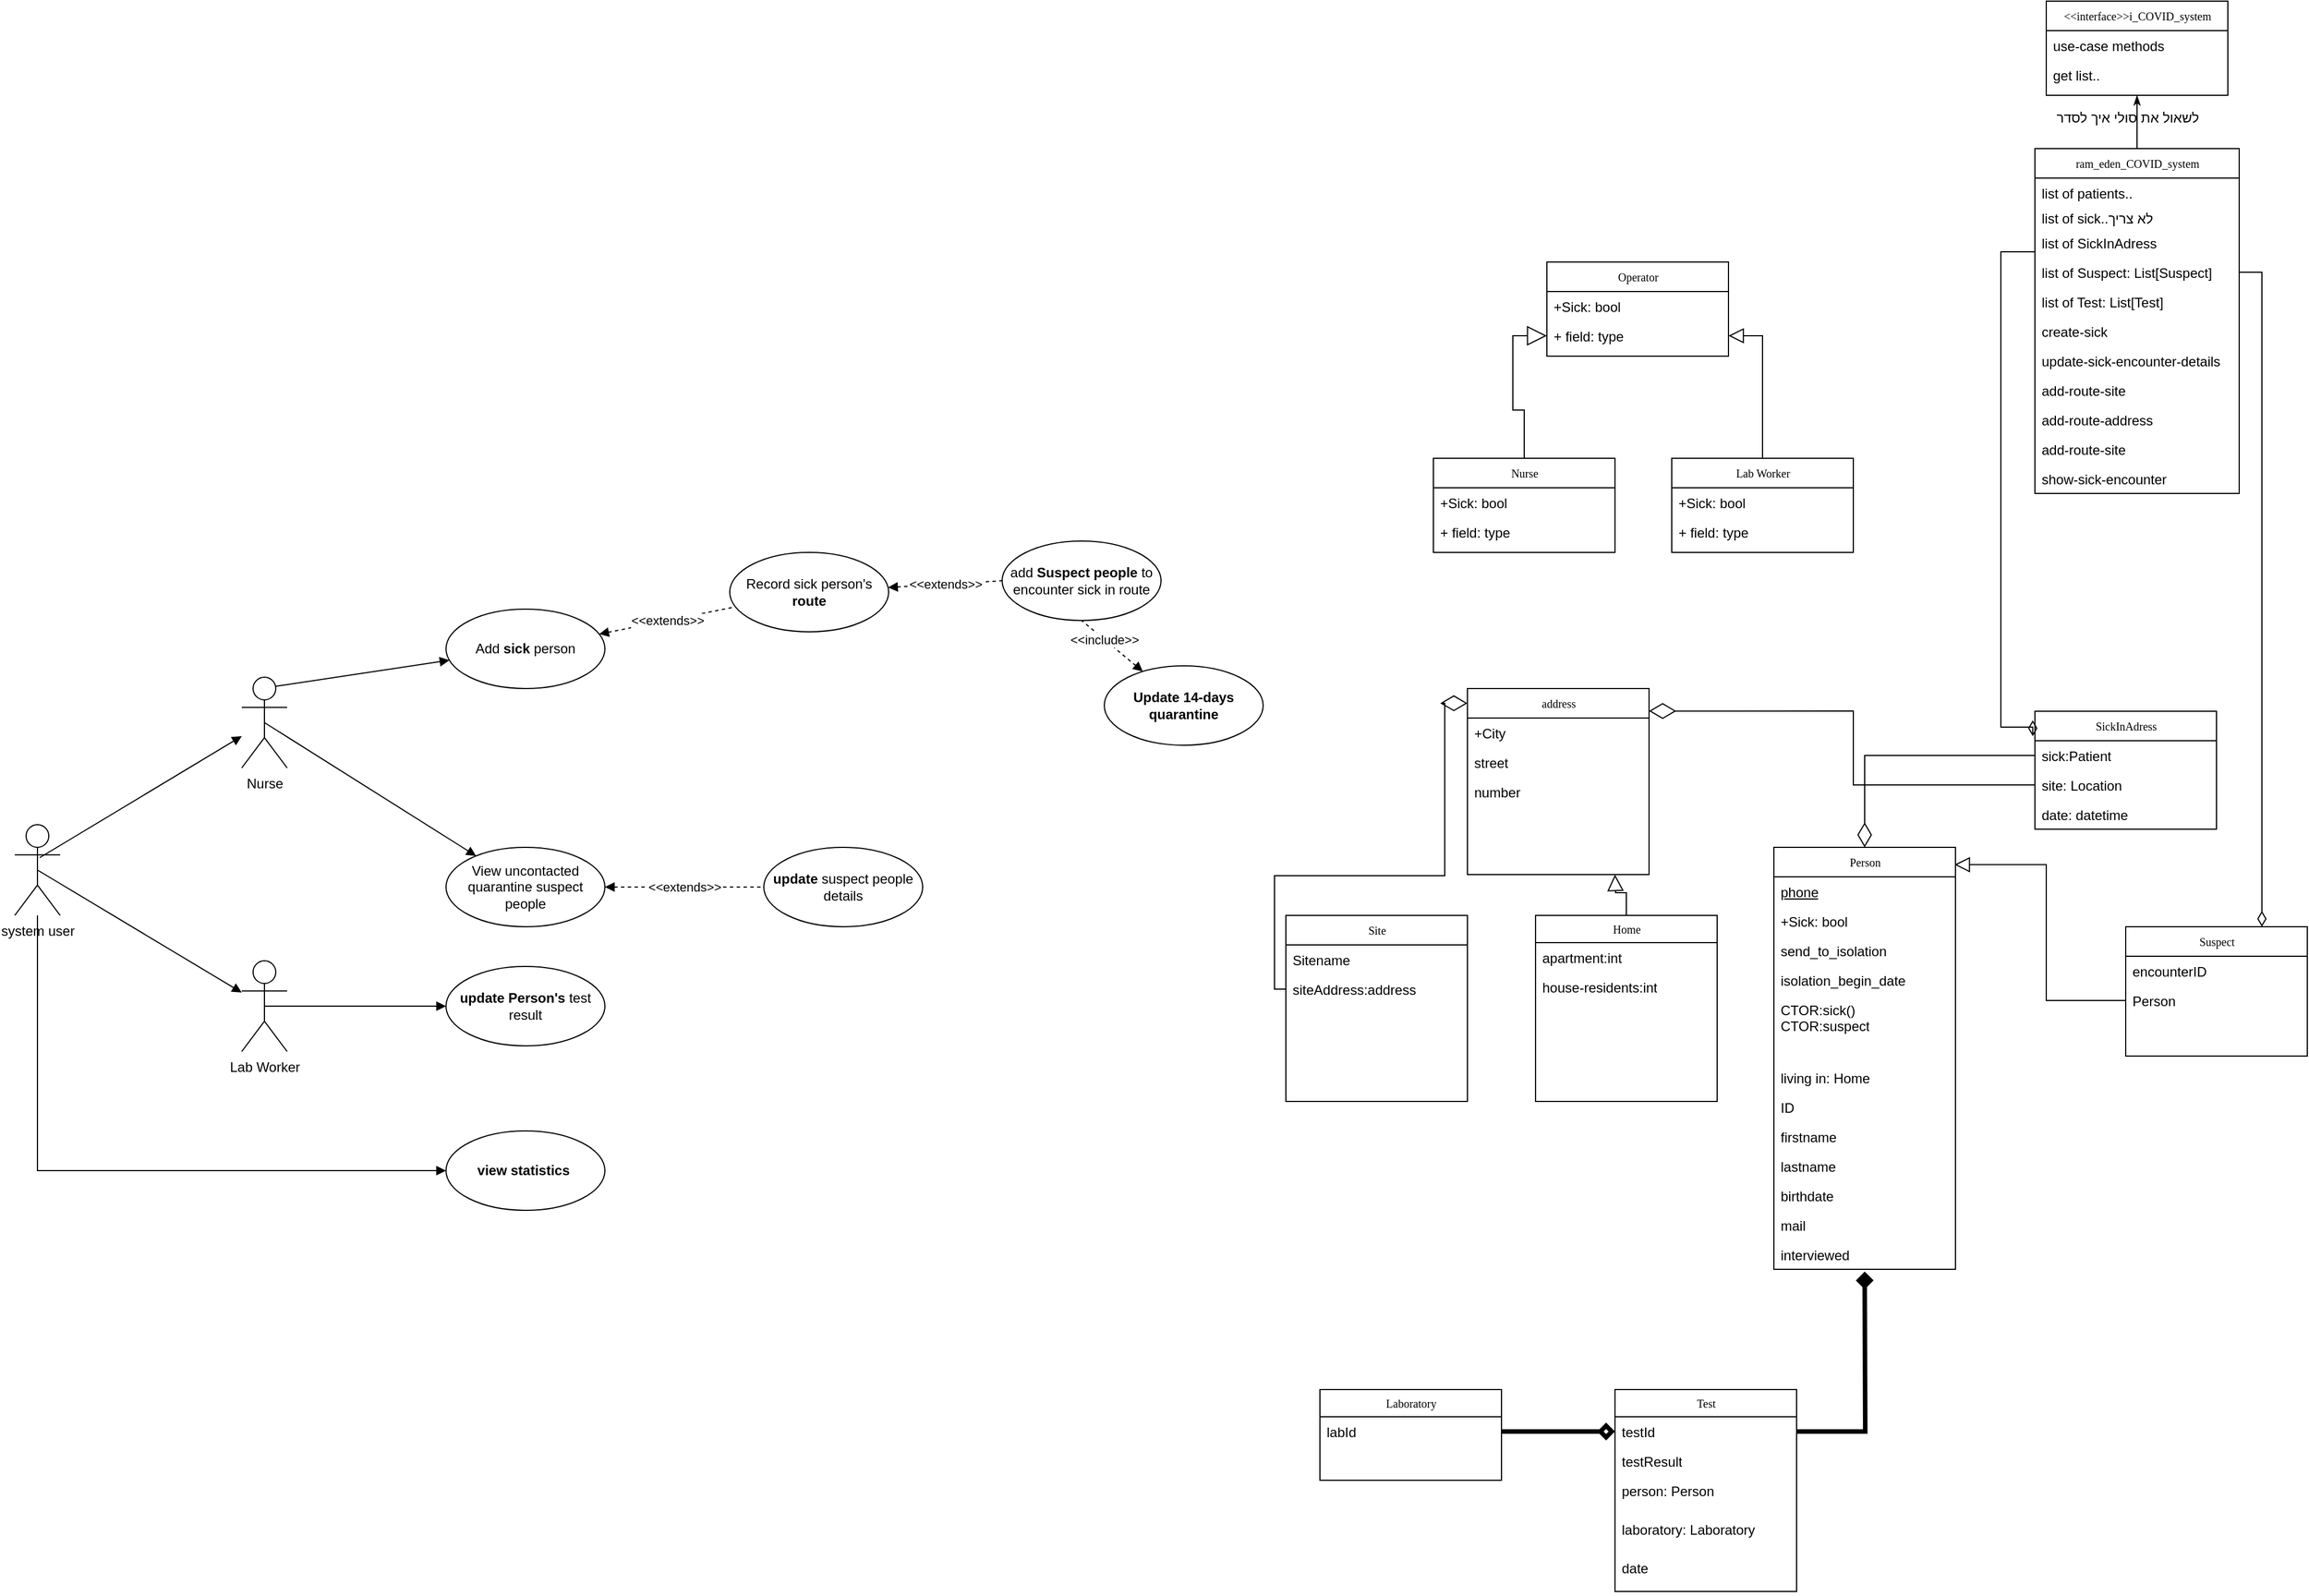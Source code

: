 <mxfile version="14.1.8" type="github"><diagram id="3frL_SJdWOxP5IWeFuDm" name="Page-1"><mxGraphModel dx="1351" dy="921" grid="1" gridSize="10" guides="1" tooltips="1" connect="1" arrows="1" fold="1" page="1" pageScale="1" pageWidth="850" pageHeight="1100" math="0" shadow="0"><root><mxCell id="0"/><mxCell id="1" parent="0"/><mxCell id="-tbEhHYCWWSWcErTi6Ra-1" style="edgeStyle=none;rounded=0;orthogonalLoop=1;jettySize=auto;html=1;entryX=0.549;entryY=0.364;entryDx=0;entryDy=0;entryPerimeter=0;startArrow=block;startFill=1;endArrow=none;endFill=0;" edge="1" parent="1" source="-tbEhHYCWWSWcErTi6Ra-2" target="-tbEhHYCWWSWcErTi6Ra-20"><mxGeometry relative="1" as="geometry"/></mxCell><mxCell id="-tbEhHYCWWSWcErTi6Ra-2" value="Nurse" style="shape=umlActor;html=1;verticalLabelPosition=bottom;verticalAlign=top;align=center;" vertex="1" parent="1"><mxGeometry x="590" y="896" width="40" height="80" as="geometry"/></mxCell><mxCell id="-tbEhHYCWWSWcErTi6Ra-3" value="&amp;lt;&amp;lt;extends&amp;gt;&amp;gt;" style="rounded=0;orthogonalLoop=1;jettySize=auto;html=1;endArrow=none;endFill=0;startArrow=block;startFill=1;dashed=1;" edge="1" parent="1" source="-tbEhHYCWWSWcErTi6Ra-5" target="-tbEhHYCWWSWcErTi6Ra-7"><mxGeometry relative="1" as="geometry"/></mxCell><mxCell id="-tbEhHYCWWSWcErTi6Ra-4" style="rounded=0;orthogonalLoop=1;jettySize=auto;html=1;entryX=0.75;entryY=0.1;entryDx=0;entryDy=0;entryPerimeter=0;startArrow=block;startFill=1;endArrow=none;endFill=0;" edge="1" parent="1" source="-tbEhHYCWWSWcErTi6Ra-5" target="-tbEhHYCWWSWcErTi6Ra-2"><mxGeometry relative="1" as="geometry"/></mxCell><mxCell id="-tbEhHYCWWSWcErTi6Ra-5" value="Add &lt;b&gt;sick &lt;/b&gt;person" style="ellipse;whiteSpace=wrap;html=1;" vertex="1" parent="1"><mxGeometry x="770" y="836" width="140" height="70" as="geometry"/></mxCell><mxCell id="-tbEhHYCWWSWcErTi6Ra-6" value="&amp;lt;&amp;lt;extends&amp;gt;&amp;gt;" style="edgeStyle=none;rounded=0;orthogonalLoop=1;jettySize=auto;html=1;entryX=0;entryY=0.5;entryDx=0;entryDy=0;startArrow=block;startFill=1;endArrow=none;endFill=0;dashed=1;" edge="1" parent="1" source="-tbEhHYCWWSWcErTi6Ra-7" target="-tbEhHYCWWSWcErTi6Ra-10"><mxGeometry relative="1" as="geometry"/></mxCell><mxCell id="-tbEhHYCWWSWcErTi6Ra-7" value="Record sick person's &lt;b&gt;route&lt;/b&gt;" style="ellipse;whiteSpace=wrap;html=1;" vertex="1" parent="1"><mxGeometry x="1020" y="786" width="140" height="70" as="geometry"/></mxCell><mxCell id="-tbEhHYCWWSWcErTi6Ra-8" style="edgeStyle=none;rounded=0;orthogonalLoop=1;jettySize=auto;html=1;dashed=1;startArrow=block;startFill=1;endArrow=none;endFill=0;entryX=0.5;entryY=1;entryDx=0;entryDy=0;" edge="1" parent="1" source="-tbEhHYCWWSWcErTi6Ra-11" target="-tbEhHYCWWSWcErTi6Ra-10"><mxGeometry relative="1" as="geometry"><mxPoint x="1240" y="836" as="targetPoint"/></mxGeometry></mxCell><mxCell id="-tbEhHYCWWSWcErTi6Ra-9" value="&amp;lt;&amp;lt;include&amp;gt;&amp;gt;" style="edgeLabel;html=1;align=center;verticalAlign=middle;resizable=0;points=[];" vertex="1" connectable="0" parent="-tbEhHYCWWSWcErTi6Ra-8"><mxGeometry x="0.253" relative="1" as="geometry"><mxPoint as="offset"/></mxGeometry></mxCell><mxCell id="-tbEhHYCWWSWcErTi6Ra-10" value="add &lt;b&gt;Suspect people&amp;nbsp;&lt;/b&gt;to encounter sick in route" style="ellipse;whiteSpace=wrap;html=1;" vertex="1" parent="1"><mxGeometry x="1260" y="776" width="140" height="70" as="geometry"/></mxCell><mxCell id="-tbEhHYCWWSWcErTi6Ra-11" value="&lt;b&gt;Update 14-days quarantine&lt;/b&gt;" style="ellipse;whiteSpace=wrap;html=1;" vertex="1" parent="1"><mxGeometry x="1350" y="886" width="140" height="70" as="geometry"/></mxCell><mxCell id="-tbEhHYCWWSWcErTi6Ra-12" style="edgeStyle=none;rounded=0;orthogonalLoop=1;jettySize=auto;html=1;entryX=0.5;entryY=0.5;entryDx=0;entryDy=0;entryPerimeter=0;startArrow=block;startFill=1;endArrow=none;endFill=0;" edge="1" parent="1" source="-tbEhHYCWWSWcErTi6Ra-13" target="-tbEhHYCWWSWcErTi6Ra-2"><mxGeometry relative="1" as="geometry"/></mxCell><mxCell id="-tbEhHYCWWSWcErTi6Ra-13" value="View uncontacted quarantine suspect people" style="ellipse;whiteSpace=wrap;html=1;" vertex="1" parent="1"><mxGeometry x="770" y="1046" width="140" height="70" as="geometry"/></mxCell><mxCell id="-tbEhHYCWWSWcErTi6Ra-14" value="&lt;b&gt;update &lt;/b&gt;suspect people details" style="ellipse;whiteSpace=wrap;html=1;" vertex="1" parent="1"><mxGeometry x="1050" y="1046" width="140" height="70" as="geometry"/></mxCell><mxCell id="-tbEhHYCWWSWcErTi6Ra-15" value="&amp;lt;&amp;lt;extends&amp;gt;&amp;gt;" style="rounded=0;orthogonalLoop=1;jettySize=auto;html=1;endArrow=none;endFill=0;startArrow=block;startFill=1;dashed=1;entryX=0;entryY=0.5;entryDx=0;entryDy=0;exitX=1;exitY=0.5;exitDx=0;exitDy=0;" edge="1" parent="1" source="-tbEhHYCWWSWcErTi6Ra-13" target="-tbEhHYCWWSWcErTi6Ra-14"><mxGeometry relative="1" as="geometry"><mxPoint x="900.187" y="1090.254" as="sourcePoint"/><mxPoint x="1020.002" y="1066.003" as="targetPoint"/></mxGeometry></mxCell><mxCell id="-tbEhHYCWWSWcErTi6Ra-16" style="edgeStyle=none;rounded=0;orthogonalLoop=1;jettySize=auto;html=1;entryX=0.5;entryY=0.5;entryDx=0;entryDy=0;entryPerimeter=0;startArrow=block;startFill=1;endArrow=none;endFill=0;" edge="1" parent="1" source="-tbEhHYCWWSWcErTi6Ra-17" target="-tbEhHYCWWSWcErTi6Ra-20"><mxGeometry relative="1" as="geometry"/></mxCell><mxCell id="-tbEhHYCWWSWcErTi6Ra-17" value="Lab Worker" style="shape=umlActor;html=1;verticalLabelPosition=bottom;verticalAlign=top;align=center;" vertex="1" parent="1"><mxGeometry x="590" y="1146" width="40" height="80" as="geometry"/></mxCell><mxCell id="-tbEhHYCWWSWcErTi6Ra-18" style="edgeStyle=none;rounded=0;orthogonalLoop=1;jettySize=auto;html=1;entryX=0.5;entryY=0.5;entryDx=0;entryDy=0;entryPerimeter=0;startArrow=block;startFill=1;endArrow=none;endFill=0;" edge="1" parent="1" source="-tbEhHYCWWSWcErTi6Ra-19" target="-tbEhHYCWWSWcErTi6Ra-17"><mxGeometry relative="1" as="geometry"/></mxCell><mxCell id="-tbEhHYCWWSWcErTi6Ra-19" value="&lt;b&gt;update Person's &lt;/b&gt;test result" style="ellipse;whiteSpace=wrap;html=1;" vertex="1" parent="1"><mxGeometry x="770" y="1151" width="140" height="70" as="geometry"/></mxCell><mxCell id="-tbEhHYCWWSWcErTi6Ra-20" value="system user" style="shape=umlActor;html=1;verticalLabelPosition=bottom;verticalAlign=top;align=center;" vertex="1" parent="1"><mxGeometry x="390" y="1026" width="40" height="80" as="geometry"/></mxCell><mxCell id="-tbEhHYCWWSWcErTi6Ra-21" style="edgeStyle=orthogonalEdgeStyle;rounded=0;orthogonalLoop=1;jettySize=auto;html=1;startArrow=block;startFill=1;endArrow=none;endFill=0;" edge="1" parent="1" source="-tbEhHYCWWSWcErTi6Ra-22" target="-tbEhHYCWWSWcErTi6Ra-20"><mxGeometry relative="1" as="geometry"/></mxCell><mxCell id="-tbEhHYCWWSWcErTi6Ra-22" value="&lt;b&gt;view statistics&amp;nbsp;&lt;/b&gt;" style="ellipse;whiteSpace=wrap;html=1;" vertex="1" parent="1"><mxGeometry x="770" y="1296" width="140" height="70" as="geometry"/></mxCell><mxCell id="-tbEhHYCWWSWcErTi6Ra-23" value="Person" style="swimlane;html=1;fontStyle=0;childLayout=stackLayout;horizontal=1;startSize=26;fillColor=none;horizontalStack=0;resizeParent=1;resizeLast=0;collapsible=1;marginBottom=0;swimlaneFillColor=#ffffff;rounded=0;shadow=0;comic=0;labelBackgroundColor=none;strokeWidth=1;fontFamily=Verdana;fontSize=10;align=center;" vertex="1" parent="1"><mxGeometry x="1940" y="1046" width="160" height="372" as="geometry"/></mxCell><mxCell id="-tbEhHYCWWSWcErTi6Ra-24" value="phone" style="text;html=1;strokeColor=none;fillColor=none;align=left;verticalAlign=top;spacingLeft=4;spacingRight=4;whiteSpace=wrap;overflow=hidden;rotatable=0;points=[[0,0.5],[1,0.5]];portConstraint=eastwest;fontStyle=4" vertex="1" parent="-tbEhHYCWWSWcErTi6Ra-23"><mxGeometry y="26" width="160" height="26" as="geometry"/></mxCell><mxCell id="-tbEhHYCWWSWcErTi6Ra-25" value="+Sick: bool" style="text;html=1;strokeColor=none;fillColor=none;align=left;verticalAlign=top;spacingLeft=4;spacingRight=4;whiteSpace=wrap;overflow=hidden;rotatable=0;points=[[0,0.5],[1,0.5]];portConstraint=eastwest;" vertex="1" parent="-tbEhHYCWWSWcErTi6Ra-23"><mxGeometry y="52" width="160" height="26" as="geometry"/></mxCell><mxCell id="-tbEhHYCWWSWcErTi6Ra-26" value="send_to_isolation" style="text;html=1;strokeColor=none;fillColor=none;align=left;verticalAlign=top;spacingLeft=4;spacingRight=4;whiteSpace=wrap;overflow=hidden;rotatable=0;points=[[0,0.5],[1,0.5]];portConstraint=eastwest;" vertex="1" parent="-tbEhHYCWWSWcErTi6Ra-23"><mxGeometry y="78" width="160" height="26" as="geometry"/></mxCell><mxCell id="-tbEhHYCWWSWcErTi6Ra-27" value="isolation_begin_date" style="text;html=1;strokeColor=none;fillColor=none;align=left;verticalAlign=top;spacingLeft=4;spacingRight=4;whiteSpace=wrap;overflow=hidden;rotatable=0;points=[[0,0.5],[1,0.5]];portConstraint=eastwest;" vertex="1" parent="-tbEhHYCWWSWcErTi6Ra-23"><mxGeometry y="104" width="160" height="26" as="geometry"/></mxCell><mxCell id="-tbEhHYCWWSWcErTi6Ra-28" value="CTOR:sick()&lt;br&gt;CTOR:suspect" style="text;html=1;strokeColor=none;fillColor=none;align=left;verticalAlign=top;spacingLeft=4;spacingRight=4;whiteSpace=wrap;overflow=hidden;rotatable=0;points=[[0,0.5],[1,0.5]];portConstraint=eastwest;" vertex="1" parent="-tbEhHYCWWSWcErTi6Ra-23"><mxGeometry y="130" width="160" height="60" as="geometry"/></mxCell><mxCell id="-tbEhHYCWWSWcErTi6Ra-29" value="living in: Home" style="text;html=1;strokeColor=none;fillColor=none;align=left;verticalAlign=top;spacingLeft=4;spacingRight=4;whiteSpace=wrap;overflow=hidden;rotatable=0;points=[[0,0.5],[1,0.5]];portConstraint=eastwest;" vertex="1" parent="-tbEhHYCWWSWcErTi6Ra-23"><mxGeometry y="190" width="160" height="26" as="geometry"/></mxCell><mxCell id="-tbEhHYCWWSWcErTi6Ra-30" value="ID" style="text;html=1;strokeColor=none;fillColor=none;align=left;verticalAlign=top;spacingLeft=4;spacingRight=4;whiteSpace=wrap;overflow=hidden;rotatable=0;points=[[0,0.5],[1,0.5]];portConstraint=eastwest;" vertex="1" parent="-tbEhHYCWWSWcErTi6Ra-23"><mxGeometry y="216" width="160" height="26" as="geometry"/></mxCell><mxCell id="-tbEhHYCWWSWcErTi6Ra-31" value="firstname" style="text;html=1;strokeColor=none;fillColor=none;align=left;verticalAlign=top;spacingLeft=4;spacingRight=4;whiteSpace=wrap;overflow=hidden;rotatable=0;points=[[0,0.5],[1,0.5]];portConstraint=eastwest;" vertex="1" parent="-tbEhHYCWWSWcErTi6Ra-23"><mxGeometry y="242" width="160" height="26" as="geometry"/></mxCell><mxCell id="-tbEhHYCWWSWcErTi6Ra-32" value="lastname" style="text;html=1;strokeColor=none;fillColor=none;align=left;verticalAlign=top;spacingLeft=4;spacingRight=4;whiteSpace=wrap;overflow=hidden;rotatable=0;points=[[0,0.5],[1,0.5]];portConstraint=eastwest;" vertex="1" parent="-tbEhHYCWWSWcErTi6Ra-23"><mxGeometry y="268" width="160" height="26" as="geometry"/></mxCell><mxCell id="-tbEhHYCWWSWcErTi6Ra-33" value="birthdate" style="text;html=1;strokeColor=none;fillColor=none;align=left;verticalAlign=top;spacingLeft=4;spacingRight=4;whiteSpace=wrap;overflow=hidden;rotatable=0;points=[[0,0.5],[1,0.5]];portConstraint=eastwest;" vertex="1" parent="-tbEhHYCWWSWcErTi6Ra-23"><mxGeometry y="294" width="160" height="26" as="geometry"/></mxCell><mxCell id="-tbEhHYCWWSWcErTi6Ra-34" value="mail" style="text;html=1;strokeColor=none;fillColor=none;align=left;verticalAlign=top;spacingLeft=4;spacingRight=4;whiteSpace=wrap;overflow=hidden;rotatable=0;points=[[0,0.5],[1,0.5]];portConstraint=eastwest;" vertex="1" parent="-tbEhHYCWWSWcErTi6Ra-23"><mxGeometry y="320" width="160" height="26" as="geometry"/></mxCell><mxCell id="-tbEhHYCWWSWcErTi6Ra-104" value="interviewed" style="text;html=1;strokeColor=none;fillColor=none;align=left;verticalAlign=top;spacingLeft=4;spacingRight=4;whiteSpace=wrap;overflow=hidden;rotatable=0;points=[[0,0.5],[1,0.5]];portConstraint=eastwest;" vertex="1" parent="-tbEhHYCWWSWcErTi6Ra-23"><mxGeometry y="346" width="160" height="26" as="geometry"/></mxCell><mxCell id="-tbEhHYCWWSWcErTi6Ra-35" style="edgeStyle=orthogonalEdgeStyle;rounded=0;orthogonalLoop=1;jettySize=auto;html=1;endArrow=block;endFill=0;strokeWidth=1;endSize=15;" edge="1" parent="1" source="-tbEhHYCWWSWcErTi6Ra-36" target="-tbEhHYCWWSWcErTi6Ra-45"><mxGeometry relative="1" as="geometry"/></mxCell><mxCell id="-tbEhHYCWWSWcErTi6Ra-36" value="Nurse" style="swimlane;html=1;fontStyle=0;childLayout=stackLayout;horizontal=1;startSize=26;fillColor=none;horizontalStack=0;resizeParent=1;resizeLast=0;collapsible=1;marginBottom=0;swimlaneFillColor=#ffffff;rounded=0;shadow=0;comic=0;labelBackgroundColor=none;strokeWidth=1;fontFamily=Verdana;fontSize=10;align=center;" vertex="1" parent="1"><mxGeometry x="1640" y="703" width="160" height="83" as="geometry"/></mxCell><mxCell id="-tbEhHYCWWSWcErTi6Ra-37" value="+Sick: bool" style="text;html=1;strokeColor=none;fillColor=none;align=left;verticalAlign=top;spacingLeft=4;spacingRight=4;whiteSpace=wrap;overflow=hidden;rotatable=0;points=[[0,0.5],[1,0.5]];portConstraint=eastwest;" vertex="1" parent="-tbEhHYCWWSWcErTi6Ra-36"><mxGeometry y="26" width="160" height="26" as="geometry"/></mxCell><mxCell id="-tbEhHYCWWSWcErTi6Ra-38" value="+ field: type" style="text;html=1;strokeColor=none;fillColor=none;align=left;verticalAlign=top;spacingLeft=4;spacingRight=4;whiteSpace=wrap;overflow=hidden;rotatable=0;points=[[0,0.5],[1,0.5]];portConstraint=eastwest;" vertex="1" parent="-tbEhHYCWWSWcErTi6Ra-36"><mxGeometry y="52" width="160" height="26" as="geometry"/></mxCell><mxCell id="-tbEhHYCWWSWcErTi6Ra-39" value="address" style="swimlane;html=1;fontStyle=0;childLayout=stackLayout;horizontal=1;startSize=26;fillColor=none;horizontalStack=0;resizeParent=1;resizeLast=0;collapsible=1;marginBottom=0;swimlaneFillColor=#ffffff;rounded=0;shadow=0;comic=0;labelBackgroundColor=none;strokeWidth=1;fontFamily=Verdana;fontSize=10;align=center;" vertex="1" parent="1"><mxGeometry x="1670" y="906" width="160" height="164" as="geometry"/></mxCell><mxCell id="-tbEhHYCWWSWcErTi6Ra-40" value="+City" style="text;html=1;strokeColor=none;fillColor=none;align=left;verticalAlign=top;spacingLeft=4;spacingRight=4;whiteSpace=wrap;overflow=hidden;rotatable=0;points=[[0,0.5],[1,0.5]];portConstraint=eastwest;" vertex="1" parent="-tbEhHYCWWSWcErTi6Ra-39"><mxGeometry y="26" width="160" height="26" as="geometry"/></mxCell><mxCell id="-tbEhHYCWWSWcErTi6Ra-41" value="street" style="text;html=1;strokeColor=none;fillColor=none;align=left;verticalAlign=top;spacingLeft=4;spacingRight=4;whiteSpace=wrap;overflow=hidden;rotatable=0;points=[[0,0.5],[1,0.5]];portConstraint=eastwest;" vertex="1" parent="-tbEhHYCWWSWcErTi6Ra-39"><mxGeometry y="52" width="160" height="26" as="geometry"/></mxCell><mxCell id="-tbEhHYCWWSWcErTi6Ra-42" value="number" style="text;html=1;strokeColor=none;fillColor=none;align=left;verticalAlign=top;spacingLeft=4;spacingRight=4;whiteSpace=wrap;overflow=hidden;rotatable=0;points=[[0,0.5],[1,0.5]];portConstraint=eastwest;" vertex="1" parent="-tbEhHYCWWSWcErTi6Ra-39"><mxGeometry y="78" width="160" height="26" as="geometry"/></mxCell><mxCell id="-tbEhHYCWWSWcErTi6Ra-43" value="Operator" style="swimlane;html=1;fontStyle=0;childLayout=stackLayout;horizontal=1;startSize=26;fillColor=none;horizontalStack=0;resizeParent=1;resizeLast=0;collapsible=1;marginBottom=0;swimlaneFillColor=#ffffff;rounded=0;shadow=0;comic=0;labelBackgroundColor=none;strokeWidth=1;fontFamily=Verdana;fontSize=10;align=center;" vertex="1" parent="1"><mxGeometry x="1740" y="530" width="160" height="83" as="geometry"/></mxCell><mxCell id="-tbEhHYCWWSWcErTi6Ra-44" value="+Sick: bool" style="text;html=1;strokeColor=none;fillColor=none;align=left;verticalAlign=top;spacingLeft=4;spacingRight=4;whiteSpace=wrap;overflow=hidden;rotatable=0;points=[[0,0.5],[1,0.5]];portConstraint=eastwest;" vertex="1" parent="-tbEhHYCWWSWcErTi6Ra-43"><mxGeometry y="26" width="160" height="26" as="geometry"/></mxCell><mxCell id="-tbEhHYCWWSWcErTi6Ra-45" value="+ field: type" style="text;html=1;strokeColor=none;fillColor=none;align=left;verticalAlign=top;spacingLeft=4;spacingRight=4;whiteSpace=wrap;overflow=hidden;rotatable=0;points=[[0,0.5],[1,0.5]];portConstraint=eastwest;" vertex="1" parent="-tbEhHYCWWSWcErTi6Ra-43"><mxGeometry y="52" width="160" height="26" as="geometry"/></mxCell><mxCell id="-tbEhHYCWWSWcErTi6Ra-46" style="edgeStyle=orthogonalEdgeStyle;rounded=0;orthogonalLoop=1;jettySize=auto;html=1;entryX=1;entryY=0.5;entryDx=0;entryDy=0;endArrow=block;endFill=0;strokeWidth=1;endSize=11;" edge="1" parent="1" source="-tbEhHYCWWSWcErTi6Ra-47" target="-tbEhHYCWWSWcErTi6Ra-45"><mxGeometry relative="1" as="geometry"/></mxCell><mxCell id="-tbEhHYCWWSWcErTi6Ra-47" value="Lab Worker" style="swimlane;html=1;fontStyle=0;childLayout=stackLayout;horizontal=1;startSize=26;fillColor=none;horizontalStack=0;resizeParent=1;resizeLast=0;collapsible=1;marginBottom=0;swimlaneFillColor=#ffffff;rounded=0;shadow=0;comic=0;labelBackgroundColor=none;strokeWidth=1;fontFamily=Verdana;fontSize=10;align=center;" vertex="1" parent="1"><mxGeometry x="1850" y="703" width="160" height="83" as="geometry"/></mxCell><mxCell id="-tbEhHYCWWSWcErTi6Ra-48" value="+Sick: bool" style="text;html=1;strokeColor=none;fillColor=none;align=left;verticalAlign=top;spacingLeft=4;spacingRight=4;whiteSpace=wrap;overflow=hidden;rotatable=0;points=[[0,0.5],[1,0.5]];portConstraint=eastwest;" vertex="1" parent="-tbEhHYCWWSWcErTi6Ra-47"><mxGeometry y="26" width="160" height="26" as="geometry"/></mxCell><mxCell id="-tbEhHYCWWSWcErTi6Ra-49" value="+ field: type" style="text;html=1;strokeColor=none;fillColor=none;align=left;verticalAlign=top;spacingLeft=4;spacingRight=4;whiteSpace=wrap;overflow=hidden;rotatable=0;points=[[0,0.5],[1,0.5]];portConstraint=eastwest;" vertex="1" parent="-tbEhHYCWWSWcErTi6Ra-47"><mxGeometry y="52" width="160" height="26" as="geometry"/></mxCell><mxCell id="-tbEhHYCWWSWcErTi6Ra-50" value="&amp;lt;&amp;lt;interface&amp;gt;&amp;gt;i_COVID_system" style="swimlane;html=1;fontStyle=0;childLayout=stackLayout;horizontal=1;startSize=26;fillColor=none;horizontalStack=0;resizeParent=1;resizeLast=0;collapsible=1;marginBottom=0;swimlaneFillColor=#ffffff;rounded=0;shadow=0;comic=0;labelBackgroundColor=none;strokeWidth=1;fontFamily=Verdana;fontSize=10;align=center;" vertex="1" parent="1"><mxGeometry x="2180" y="300" width="160" height="83" as="geometry"/></mxCell><mxCell id="-tbEhHYCWWSWcErTi6Ra-51" value="use-case methods" style="text;html=1;strokeColor=none;fillColor=none;align=left;verticalAlign=top;spacingLeft=4;spacingRight=4;whiteSpace=wrap;overflow=hidden;rotatable=0;points=[[0,0.5],[1,0.5]];portConstraint=eastwest;" vertex="1" parent="-tbEhHYCWWSWcErTi6Ra-50"><mxGeometry y="26" width="160" height="26" as="geometry"/></mxCell><mxCell id="-tbEhHYCWWSWcErTi6Ra-52" value="get list.." style="text;html=1;strokeColor=none;fillColor=none;align=left;verticalAlign=top;spacingLeft=4;spacingRight=4;whiteSpace=wrap;overflow=hidden;rotatable=0;points=[[0,0.5],[1,0.5]];portConstraint=eastwest;" vertex="1" parent="-tbEhHYCWWSWcErTi6Ra-50"><mxGeometry y="52" width="160" height="26" as="geometry"/></mxCell><mxCell id="-tbEhHYCWWSWcErTi6Ra-53" style="edgeStyle=orthogonalEdgeStyle;rounded=0;orthogonalLoop=1;jettySize=auto;html=1;endArrow=classicThin;endFill=1;entryX=0.5;entryY=1;entryDx=0;entryDy=0;" edge="1" parent="1" source="-tbEhHYCWWSWcErTi6Ra-54" target="-tbEhHYCWWSWcErTi6Ra-50"><mxGeometry relative="1" as="geometry"><mxPoint x="2247" y="670" as="targetPoint"/></mxGeometry></mxCell><mxCell id="-tbEhHYCWWSWcErTi6Ra-54" value="ram_eden_COVID_system" style="swimlane;html=1;fontStyle=0;childLayout=stackLayout;horizontal=1;startSize=26;fillColor=none;horizontalStack=0;resizeParent=1;resizeLast=0;collapsible=1;marginBottom=0;swimlaneFillColor=#ffffff;rounded=0;shadow=0;comic=0;labelBackgroundColor=none;strokeWidth=1;fontFamily=Verdana;fontSize=10;align=center;" vertex="1" parent="1"><mxGeometry x="2170" y="430" width="180" height="304" as="geometry"><mxRectangle x="540" y="240" width="250" height="26" as="alternateBounds"/></mxGeometry></mxCell><mxCell id="-tbEhHYCWWSWcErTi6Ra-55" value="list of patients.." style="text;html=1;strokeColor=none;fillColor=none;align=left;verticalAlign=top;spacingLeft=4;spacingRight=4;whiteSpace=wrap;overflow=hidden;rotatable=0;points=[[0,0.5],[1,0.5]];portConstraint=eastwest;" vertex="1" parent="-tbEhHYCWWSWcErTi6Ra-54"><mxGeometry y="26" width="180" height="22" as="geometry"/></mxCell><mxCell id="-tbEhHYCWWSWcErTi6Ra-106" value="list of sick..לא צריך" style="text;html=1;strokeColor=none;fillColor=none;align=left;verticalAlign=top;spacingLeft=4;spacingRight=4;whiteSpace=wrap;overflow=hidden;rotatable=0;points=[[0,0.5],[1,0.5]];portConstraint=eastwest;" vertex="1" parent="-tbEhHYCWWSWcErTi6Ra-54"><mxGeometry y="48" width="180" height="22" as="geometry"/></mxCell><mxCell id="-tbEhHYCWWSWcErTi6Ra-56" value="list of SickInAdress" style="text;html=1;strokeColor=none;fillColor=none;align=left;verticalAlign=top;spacingLeft=4;spacingRight=4;whiteSpace=wrap;overflow=hidden;rotatable=0;points=[[0,0.5],[1,0.5]];portConstraint=eastwest;" vertex="1" parent="-tbEhHYCWWSWcErTi6Ra-54"><mxGeometry y="70" width="180" height="26" as="geometry"/></mxCell><mxCell id="-tbEhHYCWWSWcErTi6Ra-57" value="list of Suspect: List[Suspect]" style="text;html=1;strokeColor=none;fillColor=none;align=left;verticalAlign=top;spacingLeft=4;spacingRight=4;whiteSpace=wrap;overflow=hidden;rotatable=0;points=[[0,0.5],[1,0.5]];portConstraint=eastwest;" vertex="1" parent="-tbEhHYCWWSWcErTi6Ra-54"><mxGeometry y="96" width="180" height="26" as="geometry"/></mxCell><mxCell id="-tbEhHYCWWSWcErTi6Ra-105" value="list of Test: List[Test]" style="text;html=1;strokeColor=none;fillColor=none;align=left;verticalAlign=top;spacingLeft=4;spacingRight=4;whiteSpace=wrap;overflow=hidden;rotatable=0;points=[[0,0.5],[1,0.5]];portConstraint=eastwest;" vertex="1" parent="-tbEhHYCWWSWcErTi6Ra-54"><mxGeometry y="122" width="180" height="26" as="geometry"/></mxCell><mxCell id="-tbEhHYCWWSWcErTi6Ra-58" value="create-sick" style="text;html=1;strokeColor=none;fillColor=none;align=left;verticalAlign=top;spacingLeft=4;spacingRight=4;whiteSpace=wrap;overflow=hidden;rotatable=0;points=[[0,0.5],[1,0.5]];portConstraint=eastwest;" vertex="1" parent="-tbEhHYCWWSWcErTi6Ra-54"><mxGeometry y="148" width="180" height="26" as="geometry"/></mxCell><mxCell id="-tbEhHYCWWSWcErTi6Ra-59" value="update-sick-encounter-details" style="text;html=1;strokeColor=none;fillColor=none;align=left;verticalAlign=top;spacingLeft=4;spacingRight=4;whiteSpace=wrap;overflow=hidden;rotatable=0;points=[[0,0.5],[1,0.5]];portConstraint=eastwest;" vertex="1" parent="-tbEhHYCWWSWcErTi6Ra-54"><mxGeometry y="174" width="180" height="26" as="geometry"/></mxCell><mxCell id="-tbEhHYCWWSWcErTi6Ra-60" value="add-route-site" style="text;html=1;strokeColor=none;fillColor=none;align=left;verticalAlign=top;spacingLeft=4;spacingRight=4;whiteSpace=wrap;overflow=hidden;rotatable=0;points=[[0,0.5],[1,0.5]];portConstraint=eastwest;" vertex="1" parent="-tbEhHYCWWSWcErTi6Ra-54"><mxGeometry y="200" width="180" height="26" as="geometry"/></mxCell><mxCell id="-tbEhHYCWWSWcErTi6Ra-61" value="add-route-address" style="text;html=1;strokeColor=none;fillColor=none;align=left;verticalAlign=top;spacingLeft=4;spacingRight=4;whiteSpace=wrap;overflow=hidden;rotatable=0;points=[[0,0.5],[1,0.5]];portConstraint=eastwest;" vertex="1" parent="-tbEhHYCWWSWcErTi6Ra-54"><mxGeometry y="226" width="180" height="26" as="geometry"/></mxCell><mxCell id="-tbEhHYCWWSWcErTi6Ra-62" value="add-route-site" style="text;html=1;strokeColor=none;fillColor=none;align=left;verticalAlign=top;spacingLeft=4;spacingRight=4;whiteSpace=wrap;overflow=hidden;rotatable=0;points=[[0,0.5],[1,0.5]];portConstraint=eastwest;" vertex="1" parent="-tbEhHYCWWSWcErTi6Ra-54"><mxGeometry y="252" width="180" height="26" as="geometry"/></mxCell><mxCell id="-tbEhHYCWWSWcErTi6Ra-63" value="show-sick-encounter" style="text;html=1;strokeColor=none;fillColor=none;align=left;verticalAlign=top;spacingLeft=4;spacingRight=4;whiteSpace=wrap;overflow=hidden;rotatable=0;points=[[0,0.5],[1,0.5]];portConstraint=eastwest;" vertex="1" parent="-tbEhHYCWWSWcErTi6Ra-54"><mxGeometry y="278" width="180" height="26" as="geometry"/></mxCell><mxCell id="-tbEhHYCWWSWcErTi6Ra-64" value="SickInAdress" style="swimlane;html=1;fontStyle=0;childLayout=stackLayout;horizontal=1;startSize=26;fillColor=none;horizontalStack=0;resizeParent=1;resizeLast=0;collapsible=1;marginBottom=0;swimlaneFillColor=#ffffff;rounded=0;shadow=0;comic=0;labelBackgroundColor=none;strokeWidth=1;fontFamily=Verdana;fontSize=10;align=center;" vertex="1" parent="1"><mxGeometry x="2170" y="926" width="160" height="104" as="geometry"/></mxCell><mxCell id="-tbEhHYCWWSWcErTi6Ra-65" value="sick:Patient" style="text;html=1;strokeColor=none;fillColor=none;align=left;verticalAlign=top;spacingLeft=4;spacingRight=4;whiteSpace=wrap;overflow=hidden;rotatable=0;points=[[0,0.5],[1,0.5]];portConstraint=eastwest;" vertex="1" parent="-tbEhHYCWWSWcErTi6Ra-64"><mxGeometry y="26" width="160" height="26" as="geometry"/></mxCell><mxCell id="-tbEhHYCWWSWcErTi6Ra-66" value="site: Location" style="text;html=1;strokeColor=none;fillColor=none;align=left;verticalAlign=top;spacingLeft=4;spacingRight=4;whiteSpace=wrap;overflow=hidden;rotatable=0;points=[[0,0.5],[1,0.5]];portConstraint=eastwest;" vertex="1" parent="-tbEhHYCWWSWcErTi6Ra-64"><mxGeometry y="52" width="160" height="26" as="geometry"/></mxCell><mxCell id="-tbEhHYCWWSWcErTi6Ra-67" value="date: datetime" style="text;html=1;strokeColor=none;fillColor=none;align=left;verticalAlign=top;spacingLeft=4;spacingRight=4;whiteSpace=wrap;overflow=hidden;rotatable=0;points=[[0,0.5],[1,0.5]];portConstraint=eastwest;" vertex="1" parent="-tbEhHYCWWSWcErTi6Ra-64"><mxGeometry y="78" width="160" height="26" as="geometry"/></mxCell><mxCell id="-tbEhHYCWWSWcErTi6Ra-68" style="edgeStyle=orthogonalEdgeStyle;rounded=0;orthogonalLoop=1;jettySize=auto;html=1;entryX=1;entryY=0.121;entryDx=0;entryDy=0;entryPerimeter=0;endArrow=diamondThin;endFill=0;endSize=21;" edge="1" parent="1" source="-tbEhHYCWWSWcErTi6Ra-66" target="-tbEhHYCWWSWcErTi6Ra-39"><mxGeometry relative="1" as="geometry"/></mxCell><mxCell id="-tbEhHYCWWSWcErTi6Ra-69" style="edgeStyle=orthogonalEdgeStyle;rounded=0;orthogonalLoop=1;jettySize=auto;html=1;endArrow=diamondThin;endFill=0;endSize=19;" edge="1" parent="1" source="-tbEhHYCWWSWcErTi6Ra-65" target="-tbEhHYCWWSWcErTi6Ra-23"><mxGeometry relative="1" as="geometry"/></mxCell><mxCell id="-tbEhHYCWWSWcErTi6Ra-70" value="Site" style="swimlane;html=1;fontStyle=0;childLayout=stackLayout;horizontal=1;startSize=26;fillColor=none;horizontalStack=0;resizeParent=1;resizeLast=0;collapsible=1;marginBottom=0;swimlaneFillColor=#ffffff;rounded=0;shadow=0;comic=0;labelBackgroundColor=none;strokeWidth=1;fontFamily=Verdana;fontSize=10;align=center;" vertex="1" parent="1"><mxGeometry x="1510" y="1106" width="160" height="164" as="geometry"/></mxCell><mxCell id="-tbEhHYCWWSWcErTi6Ra-71" value="Sitename" style="text;html=1;strokeColor=none;fillColor=none;align=left;verticalAlign=top;spacingLeft=4;spacingRight=4;whiteSpace=wrap;overflow=hidden;rotatable=0;points=[[0,0.5],[1,0.5]];portConstraint=eastwest;" vertex="1" parent="-tbEhHYCWWSWcErTi6Ra-70"><mxGeometry y="26" width="160" height="26" as="geometry"/></mxCell><mxCell id="-tbEhHYCWWSWcErTi6Ra-72" value="siteAddress:address" style="text;html=1;strokeColor=none;fillColor=none;align=left;verticalAlign=top;spacingLeft=4;spacingRight=4;whiteSpace=wrap;overflow=hidden;rotatable=0;points=[[0,0.5],[1,0.5]];portConstraint=eastwest;" vertex="1" parent="-tbEhHYCWWSWcErTi6Ra-70"><mxGeometry y="52" width="160" height="26" as="geometry"/></mxCell><mxCell id="-tbEhHYCWWSWcErTi6Ra-73" style="edgeStyle=orthogonalEdgeStyle;rounded=0;orthogonalLoop=1;jettySize=auto;html=1;endArrow=block;endFill=0;endSize=12;" edge="1" parent="1" source="-tbEhHYCWWSWcErTi6Ra-74"><mxGeometry relative="1" as="geometry"><mxPoint x="1800" y="1070" as="targetPoint"/></mxGeometry></mxCell><mxCell id="-tbEhHYCWWSWcErTi6Ra-74" value="Home" style="swimlane;html=1;fontStyle=0;childLayout=stackLayout;horizontal=1;startSize=24;fillColor=none;horizontalStack=0;resizeParent=1;resizeLast=0;collapsible=1;marginBottom=0;swimlaneFillColor=#ffffff;rounded=0;shadow=0;comic=0;labelBackgroundColor=none;strokeWidth=1;fontFamily=Verdana;fontSize=10;align=center;" vertex="1" parent="1"><mxGeometry x="1730" y="1106" width="160" height="164" as="geometry"/></mxCell><mxCell id="-tbEhHYCWWSWcErTi6Ra-75" value="apartment:int" style="text;html=1;strokeColor=none;fillColor=none;align=left;verticalAlign=top;spacingLeft=4;spacingRight=4;whiteSpace=wrap;overflow=hidden;rotatable=0;points=[[0,0.5],[1,0.5]];portConstraint=eastwest;" vertex="1" parent="-tbEhHYCWWSWcErTi6Ra-74"><mxGeometry y="24" width="160" height="26" as="geometry"/></mxCell><mxCell id="-tbEhHYCWWSWcErTi6Ra-76" value="house-residents:int" style="text;html=1;strokeColor=none;fillColor=none;align=left;verticalAlign=top;spacingLeft=4;spacingRight=4;whiteSpace=wrap;overflow=hidden;rotatable=0;points=[[0,0.5],[1,0.5]];portConstraint=eastwest;" vertex="1" parent="-tbEhHYCWWSWcErTi6Ra-74"><mxGeometry y="50" width="160" height="26" as="geometry"/></mxCell><mxCell id="-tbEhHYCWWSWcErTi6Ra-77" style="edgeStyle=orthogonalEdgeStyle;rounded=0;orthogonalLoop=1;jettySize=auto;html=1;endArrow=diamondThin;endFill=0;entryX=0;entryY=0.079;entryDx=0;entryDy=0;entryPerimeter=0;endSize=21;" edge="1" parent="1" source="-tbEhHYCWWSWcErTi6Ra-72" target="-tbEhHYCWWSWcErTi6Ra-39"><mxGeometry relative="1" as="geometry"><Array as="points"><mxPoint x="1500" y="1171"/><mxPoint x="1500" y="1071"/><mxPoint x="1650" y="1071"/><mxPoint x="1650" y="919"/></Array></mxGeometry></mxCell><mxCell id="-tbEhHYCWWSWcErTi6Ra-78" value="Suspect" style="swimlane;html=1;fontStyle=0;childLayout=stackLayout;horizontal=1;startSize=26;fillColor=none;horizontalStack=0;resizeParent=1;resizeLast=0;collapsible=1;marginBottom=0;swimlaneFillColor=#ffffff;rounded=0;shadow=0;comic=0;labelBackgroundColor=none;strokeWidth=1;fontFamily=Verdana;fontSize=10;align=center;" vertex="1" parent="1"><mxGeometry x="2250" y="1116" width="160" height="114" as="geometry"/></mxCell><mxCell id="-tbEhHYCWWSWcErTi6Ra-79" value="encounterID" style="text;html=1;strokeColor=none;fillColor=none;align=left;verticalAlign=top;spacingLeft=4;spacingRight=4;whiteSpace=wrap;overflow=hidden;rotatable=0;points=[[0,0.5],[1,0.5]];portConstraint=eastwest;" vertex="1" parent="-tbEhHYCWWSWcErTi6Ra-78"><mxGeometry y="26" width="160" height="26" as="geometry"/></mxCell><mxCell id="-tbEhHYCWWSWcErTi6Ra-80" value="Person" style="text;html=1;strokeColor=none;fillColor=none;align=left;verticalAlign=top;spacingLeft=4;spacingRight=4;whiteSpace=wrap;overflow=hidden;rotatable=0;points=[[0,0.5],[1,0.5]];portConstraint=eastwest;" vertex="1" parent="-tbEhHYCWWSWcErTi6Ra-78"><mxGeometry y="52" width="160" height="26" as="geometry"/></mxCell><mxCell id="-tbEhHYCWWSWcErTi6Ra-84" style="edgeStyle=orthogonalEdgeStyle;rounded=0;orthogonalLoop=1;jettySize=auto;html=1;entryX=0.75;entryY=0;entryDx=0;entryDy=0;endArrow=diamondThin;endFill=0;endSize=11;strokeWidth=1;" edge="1" parent="1" source="-tbEhHYCWWSWcErTi6Ra-57" target="-tbEhHYCWWSWcErTi6Ra-78"><mxGeometry relative="1" as="geometry"/></mxCell><mxCell id="-tbEhHYCWWSWcErTi6Ra-85" style="edgeStyle=orthogonalEdgeStyle;rounded=0;orthogonalLoop=1;jettySize=auto;html=1;endArrow=diamondThin;endFill=0;endSize=11;strokeWidth=1;entryX=-0.012;entryY=0.077;entryDx=0;entryDy=0;entryPerimeter=0;exitX=0;exitY=0.5;exitDx=0;exitDy=0;" edge="1" parent="1" source="-tbEhHYCWWSWcErTi6Ra-56" target="-tbEhHYCWWSWcErTi6Ra-64"><mxGeometry relative="1" as="geometry"><mxPoint x="2260" y="690" as="sourcePoint"/><Array as="points"><mxPoint x="2170" y="521"/><mxPoint x="2140" y="521"/><mxPoint x="2140" y="940"/><mxPoint x="2168" y="940"/></Array></mxGeometry></mxCell><mxCell id="-tbEhHYCWWSWcErTi6Ra-86" style="edgeStyle=orthogonalEdgeStyle;rounded=0;orthogonalLoop=1;jettySize=auto;html=1;entryX=0.995;entryY=0.041;entryDx=0;entryDy=0;endArrow=block;endFill=0;endSize=11;strokeWidth=1;entryPerimeter=0;" edge="1" parent="1" source="-tbEhHYCWWSWcErTi6Ra-80" target="-tbEhHYCWWSWcErTi6Ra-23"><mxGeometry relative="1" as="geometry"/></mxCell><mxCell id="-tbEhHYCWWSWcErTi6Ra-87" value="לשאול את סולי איך לסדר&amp;nbsp;" style="text;html=1;resizable=0;autosize=1;align=center;verticalAlign=middle;points=[];fillColor=none;strokeColor=none;rounded=0;" vertex="1" parent="1"><mxGeometry x="2188" y="393" width="130" height="20" as="geometry"/></mxCell><mxCell id="-tbEhHYCWWSWcErTi6Ra-88" value="Laboratory" style="swimlane;html=1;fontStyle=0;childLayout=stackLayout;horizontal=1;startSize=24;fillColor=none;horizontalStack=0;resizeParent=1;resizeLast=0;collapsible=1;marginBottom=0;swimlaneFillColor=#ffffff;rounded=0;shadow=0;comic=0;labelBackgroundColor=none;strokeWidth=1;fontFamily=Verdana;fontSize=10;align=center;" vertex="1" parent="1"><mxGeometry x="1540" y="1524" width="160" height="80" as="geometry"/></mxCell><mxCell id="-tbEhHYCWWSWcErTi6Ra-89" value="labId" style="text;html=1;strokeColor=none;fillColor=none;align=left;verticalAlign=top;spacingLeft=4;spacingRight=4;whiteSpace=wrap;overflow=hidden;rotatable=0;points=[[0,0.5],[1,0.5]];portConstraint=eastwest;" vertex="1" parent="-tbEhHYCWWSWcErTi6Ra-88"><mxGeometry y="24" width="160" height="26" as="geometry"/></mxCell><mxCell id="-tbEhHYCWWSWcErTi6Ra-91" value="Test" style="swimlane;html=1;fontStyle=0;childLayout=stackLayout;horizontal=1;startSize=24;fillColor=none;horizontalStack=0;resizeParent=1;resizeLast=0;collapsible=1;marginBottom=0;swimlaneFillColor=#ffffff;rounded=0;shadow=0;comic=0;labelBackgroundColor=none;strokeWidth=1;fontFamily=Verdana;fontSize=10;align=center;" vertex="1" parent="1"><mxGeometry x="1800" y="1524" width="160" height="178" as="geometry"/></mxCell><mxCell id="-tbEhHYCWWSWcErTi6Ra-92" value="testId" style="text;html=1;strokeColor=none;fillColor=none;align=left;verticalAlign=top;spacingLeft=4;spacingRight=4;whiteSpace=wrap;overflow=hidden;rotatable=0;points=[[0,0.5],[1,0.5]];portConstraint=eastwest;" vertex="1" parent="-tbEhHYCWWSWcErTi6Ra-91"><mxGeometry y="24" width="160" height="26" as="geometry"/></mxCell><mxCell id="-tbEhHYCWWSWcErTi6Ra-96" value="testResult" style="text;html=1;strokeColor=none;fillColor=none;align=left;verticalAlign=top;spacingLeft=4;spacingRight=4;whiteSpace=wrap;overflow=hidden;rotatable=0;points=[[0,0.5],[1,0.5]];portConstraint=eastwest;" vertex="1" parent="-tbEhHYCWWSWcErTi6Ra-91"><mxGeometry y="50" width="160" height="26" as="geometry"/></mxCell><mxCell id="-tbEhHYCWWSWcErTi6Ra-97" value="person: Person" style="text;html=1;strokeColor=none;fillColor=none;align=left;verticalAlign=top;spacingLeft=4;spacingRight=4;whiteSpace=wrap;overflow=hidden;rotatable=0;points=[[0,0.5],[1,0.5]];portConstraint=eastwest;" vertex="1" parent="-tbEhHYCWWSWcErTi6Ra-91"><mxGeometry y="76" width="160" height="34" as="geometry"/></mxCell><mxCell id="-tbEhHYCWWSWcErTi6Ra-99" value="laboratory: Laboratory" style="text;html=1;strokeColor=none;fillColor=none;align=left;verticalAlign=top;spacingLeft=4;spacingRight=4;whiteSpace=wrap;overflow=hidden;rotatable=0;points=[[0,0.5],[1,0.5]];portConstraint=eastwest;" vertex="1" parent="-tbEhHYCWWSWcErTi6Ra-91"><mxGeometry y="110" width="160" height="34" as="geometry"/></mxCell><mxCell id="-tbEhHYCWWSWcErTi6Ra-100" value="date" style="text;html=1;strokeColor=none;fillColor=none;align=left;verticalAlign=top;spacingLeft=4;spacingRight=4;whiteSpace=wrap;overflow=hidden;rotatable=0;points=[[0,0.5],[1,0.5]];portConstraint=eastwest;" vertex="1" parent="-tbEhHYCWWSWcErTi6Ra-91"><mxGeometry y="144" width="160" height="34" as="geometry"/></mxCell><mxCell id="-tbEhHYCWWSWcErTi6Ra-101" style="edgeStyle=orthogonalEdgeStyle;rounded=0;orthogonalLoop=1;jettySize=auto;html=1;exitX=1;exitY=0.5;exitDx=0;exitDy=0;entryX=0;entryY=0.5;entryDx=0;entryDy=0;endArrow=diamond;endFill=0;strokeWidth=4;" edge="1" parent="1" source="-tbEhHYCWWSWcErTi6Ra-89" target="-tbEhHYCWWSWcErTi6Ra-92"><mxGeometry relative="1" as="geometry"/></mxCell><mxCell id="-tbEhHYCWWSWcErTi6Ra-103" style="edgeStyle=orthogonalEdgeStyle;rounded=0;orthogonalLoop=1;jettySize=auto;html=1;exitX=1;exitY=0.5;exitDx=0;exitDy=0;endArrow=diamond;endFill=1;strokeWidth=4;" edge="1" parent="1" source="-tbEhHYCWWSWcErTi6Ra-92"><mxGeometry relative="1" as="geometry"><mxPoint x="2020" y="1420" as="targetPoint"/></mxGeometry></mxCell></root></mxGraphModel></diagram></mxfile>